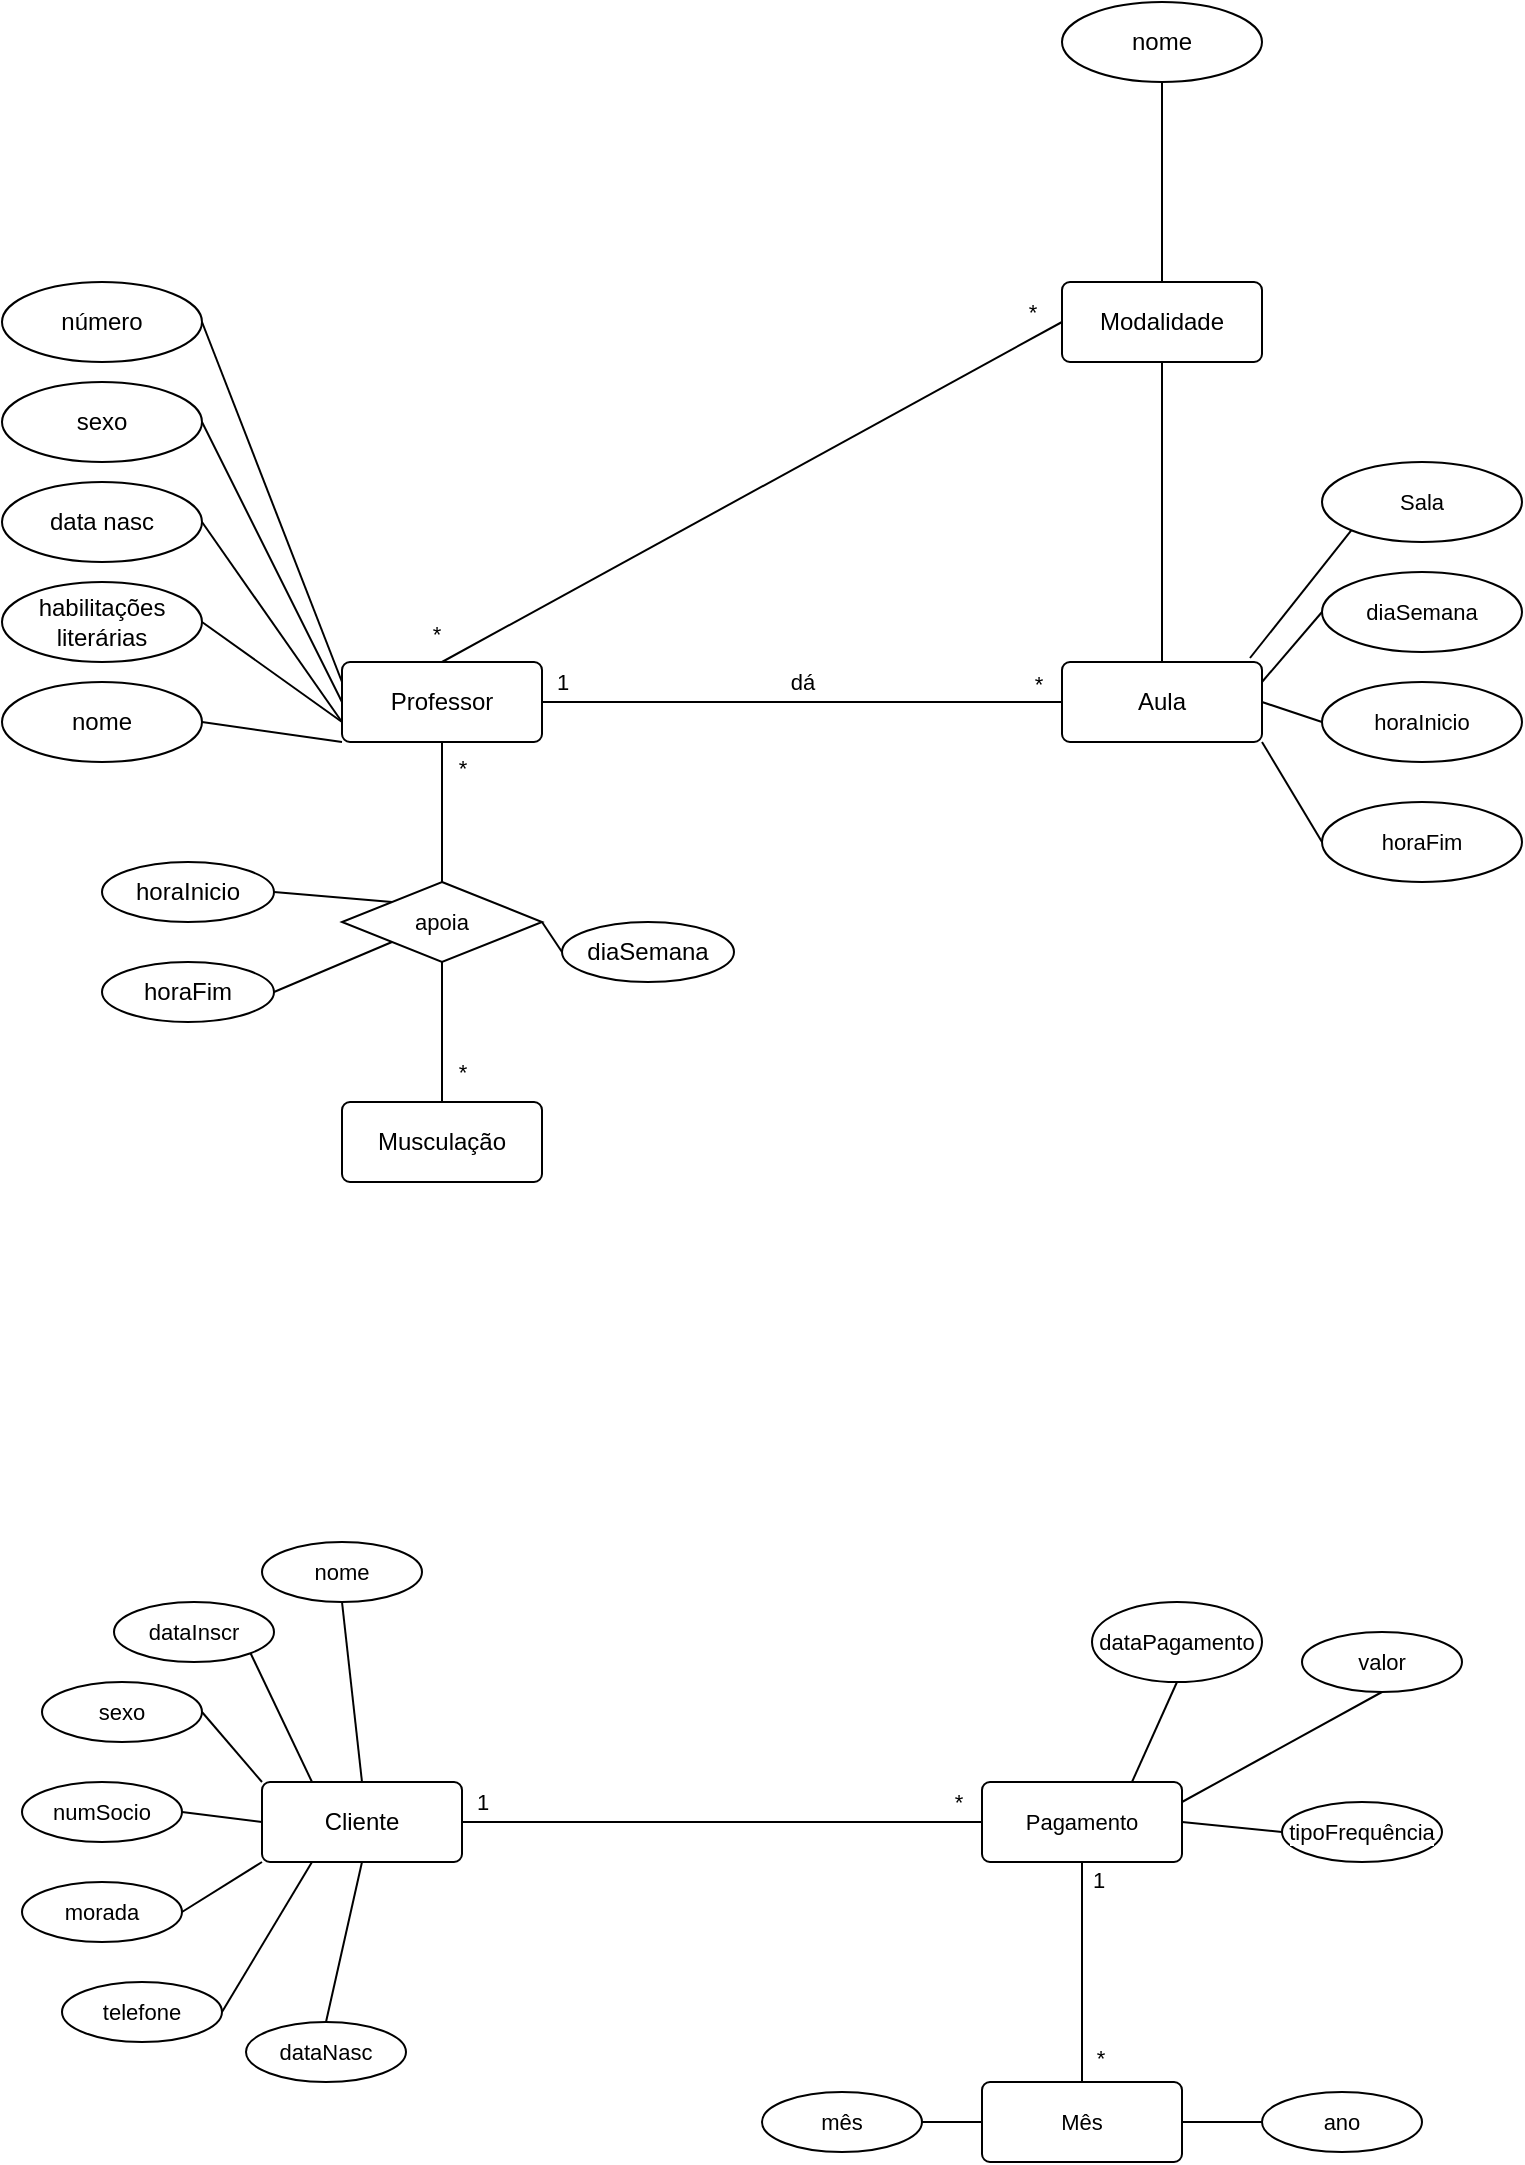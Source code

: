 <mxfile version="23.1.7" type="github">
  <diagram name="Página-1" id="WsrWBZAXP-trHbtOgq2g">
    <mxGraphModel dx="788" dy="1695" grid="1" gridSize="10" guides="1" tooltips="1" connect="1" arrows="1" fold="1" page="1" pageScale="1" pageWidth="827" pageHeight="1169" math="0" shadow="0">
      <root>
        <mxCell id="0" />
        <mxCell id="1" parent="0" />
        <mxCell id="QugZ5WU5OdrCgATYYlf3-1" value="Musculação" style="rounded=1;arcSize=10;whiteSpace=wrap;html=1;align=center;" vertex="1" parent="1">
          <mxGeometry x="190" y="290" width="100" height="40" as="geometry" />
        </mxCell>
        <mxCell id="QugZ5WU5OdrCgATYYlf3-67" style="edgeStyle=none;rounded=0;orthogonalLoop=1;jettySize=auto;html=1;exitX=1;exitY=0.5;exitDx=0;exitDy=0;entryX=0;entryY=0.5;entryDx=0;entryDy=0;strokeColor=default;align=center;verticalAlign=middle;fontFamily=Helvetica;fontSize=11;fontColor=default;labelBackgroundColor=default;endArrow=none;endFill=0;" edge="1" parent="1" source="QugZ5WU5OdrCgATYYlf3-2" target="QugZ5WU5OdrCgATYYlf3-63">
          <mxGeometry relative="1" as="geometry" />
        </mxCell>
        <mxCell id="QugZ5WU5OdrCgATYYlf3-2" value="Cliente" style="rounded=1;arcSize=10;whiteSpace=wrap;html=1;align=center;" vertex="1" parent="1">
          <mxGeometry x="150" y="630" width="100" height="40" as="geometry" />
        </mxCell>
        <mxCell id="QugZ5WU5OdrCgATYYlf3-22" style="edgeStyle=none;rounded=0;orthogonalLoop=1;jettySize=auto;html=1;exitX=1;exitY=0.5;exitDx=0;exitDy=0;entryX=0;entryY=0.5;entryDx=0;entryDy=0;strokeColor=default;align=center;verticalAlign=middle;fontFamily=Helvetica;fontSize=11;fontColor=default;labelBackgroundColor=default;endArrow=none;endFill=0;" edge="1" parent="1" source="QugZ5WU5OdrCgATYYlf3-3" target="QugZ5WU5OdrCgATYYlf3-20">
          <mxGeometry relative="1" as="geometry" />
        </mxCell>
        <mxCell id="QugZ5WU5OdrCgATYYlf3-23" style="edgeStyle=none;rounded=0;orthogonalLoop=1;jettySize=auto;html=1;exitX=0.5;exitY=0;exitDx=0;exitDy=0;entryX=0;entryY=0.5;entryDx=0;entryDy=0;strokeColor=default;align=center;verticalAlign=middle;fontFamily=Helvetica;fontSize=11;fontColor=default;labelBackgroundColor=default;endArrow=none;endFill=0;" edge="1" parent="1" source="QugZ5WU5OdrCgATYYlf3-3" target="QugZ5WU5OdrCgATYYlf3-21">
          <mxGeometry relative="1" as="geometry" />
        </mxCell>
        <mxCell id="QugZ5WU5OdrCgATYYlf3-3" value="Professor" style="rounded=1;arcSize=10;whiteSpace=wrap;html=1;align=center;" vertex="1" parent="1">
          <mxGeometry x="190" y="70" width="100" height="40" as="geometry" />
        </mxCell>
        <mxCell id="QugZ5WU5OdrCgATYYlf3-19" style="edgeStyle=none;rounded=0;orthogonalLoop=1;jettySize=auto;html=1;exitX=1;exitY=0.5;exitDx=0;exitDy=0;entryX=0;entryY=1;entryDx=0;entryDy=0;strokeColor=default;align=center;verticalAlign=middle;fontFamily=Helvetica;fontSize=11;fontColor=default;labelBackgroundColor=default;endArrow=none;endFill=0;" edge="1" parent="1" source="QugZ5WU5OdrCgATYYlf3-4" target="QugZ5WU5OdrCgATYYlf3-3">
          <mxGeometry relative="1" as="geometry" />
        </mxCell>
        <mxCell id="QugZ5WU5OdrCgATYYlf3-4" value="nome" style="ellipse;whiteSpace=wrap;html=1;align=center;" vertex="1" parent="1">
          <mxGeometry x="20" y="80" width="100" height="40" as="geometry" />
        </mxCell>
        <mxCell id="QugZ5WU5OdrCgATYYlf3-12" style="rounded=0;orthogonalLoop=1;jettySize=auto;html=1;exitX=1;exitY=0.5;exitDx=0;exitDy=0;entryX=0;entryY=0.25;entryDx=0;entryDy=0;endArrow=none;endFill=0;" edge="1" parent="1" source="QugZ5WU5OdrCgATYYlf3-5" target="QugZ5WU5OdrCgATYYlf3-3">
          <mxGeometry relative="1" as="geometry" />
        </mxCell>
        <mxCell id="QugZ5WU5OdrCgATYYlf3-5" value="número" style="ellipse;whiteSpace=wrap;html=1;align=center;" vertex="1" parent="1">
          <mxGeometry x="20" y="-120" width="100" height="40" as="geometry" />
        </mxCell>
        <mxCell id="QugZ5WU5OdrCgATYYlf3-15" style="edgeStyle=none;rounded=0;orthogonalLoop=1;jettySize=auto;html=1;exitX=1;exitY=0.5;exitDx=0;exitDy=0;entryX=0;entryY=0.5;entryDx=0;entryDy=0;strokeColor=default;align=center;verticalAlign=middle;fontFamily=Helvetica;fontSize=11;fontColor=default;labelBackgroundColor=default;endArrow=none;endFill=0;" edge="1" parent="1" source="QugZ5WU5OdrCgATYYlf3-6" target="QugZ5WU5OdrCgATYYlf3-3">
          <mxGeometry relative="1" as="geometry" />
        </mxCell>
        <mxCell id="QugZ5WU5OdrCgATYYlf3-6" value="sexo" style="ellipse;whiteSpace=wrap;html=1;align=center;" vertex="1" parent="1">
          <mxGeometry x="20" y="-70" width="100" height="40" as="geometry" />
        </mxCell>
        <mxCell id="QugZ5WU5OdrCgATYYlf3-17" style="edgeStyle=none;rounded=0;orthogonalLoop=1;jettySize=auto;html=1;exitX=1;exitY=0.5;exitDx=0;exitDy=0;entryX=0;entryY=0.75;entryDx=0;entryDy=0;strokeColor=default;align=center;verticalAlign=middle;fontFamily=Helvetica;fontSize=11;fontColor=default;labelBackgroundColor=default;endArrow=none;endFill=0;" edge="1" parent="1" source="QugZ5WU5OdrCgATYYlf3-8" target="QugZ5WU5OdrCgATYYlf3-3">
          <mxGeometry relative="1" as="geometry" />
        </mxCell>
        <mxCell id="QugZ5WU5OdrCgATYYlf3-8" value="data nasc" style="ellipse;whiteSpace=wrap;html=1;align=center;" vertex="1" parent="1">
          <mxGeometry x="20" y="-20" width="100" height="40" as="geometry" />
        </mxCell>
        <mxCell id="QugZ5WU5OdrCgATYYlf3-18" style="edgeStyle=none;rounded=0;orthogonalLoop=1;jettySize=auto;html=1;exitX=1;exitY=0.5;exitDx=0;exitDy=0;entryX=0;entryY=0.75;entryDx=0;entryDy=0;strokeColor=default;align=center;verticalAlign=middle;fontFamily=Helvetica;fontSize=11;fontColor=default;labelBackgroundColor=default;endArrow=none;endFill=0;" edge="1" parent="1" source="QugZ5WU5OdrCgATYYlf3-9" target="QugZ5WU5OdrCgATYYlf3-3">
          <mxGeometry relative="1" as="geometry" />
        </mxCell>
        <mxCell id="QugZ5WU5OdrCgATYYlf3-9" value="habilitações literárias" style="ellipse;whiteSpace=wrap;html=1;align=center;" vertex="1" parent="1">
          <mxGeometry x="20" y="30" width="100" height="40" as="geometry" />
        </mxCell>
        <mxCell id="QugZ5WU5OdrCgATYYlf3-24" style="edgeStyle=none;rounded=0;orthogonalLoop=1;jettySize=auto;html=1;exitX=0.5;exitY=0;exitDx=0;exitDy=0;entryX=0.5;entryY=1;entryDx=0;entryDy=0;strokeColor=default;align=center;verticalAlign=middle;fontFamily=Helvetica;fontSize=11;fontColor=default;labelBackgroundColor=default;endArrow=none;endFill=0;" edge="1" parent="1" source="QugZ5WU5OdrCgATYYlf3-20" target="QugZ5WU5OdrCgATYYlf3-21">
          <mxGeometry relative="1" as="geometry" />
        </mxCell>
        <mxCell id="QugZ5WU5OdrCgATYYlf3-20" value="Aula" style="rounded=1;arcSize=10;whiteSpace=wrap;html=1;align=center;" vertex="1" parent="1">
          <mxGeometry x="550" y="70" width="100" height="40" as="geometry" />
        </mxCell>
        <mxCell id="QugZ5WU5OdrCgATYYlf3-26" style="edgeStyle=none;rounded=0;orthogonalLoop=1;jettySize=auto;html=1;exitX=0.5;exitY=0;exitDx=0;exitDy=0;entryX=0.5;entryY=1;entryDx=0;entryDy=0;strokeColor=default;align=center;verticalAlign=middle;fontFamily=Helvetica;fontSize=11;fontColor=default;labelBackgroundColor=default;endArrow=none;endFill=0;" edge="1" parent="1" source="QugZ5WU5OdrCgATYYlf3-21" target="QugZ5WU5OdrCgATYYlf3-25">
          <mxGeometry relative="1" as="geometry" />
        </mxCell>
        <mxCell id="QugZ5WU5OdrCgATYYlf3-21" value="Modalidade" style="rounded=1;arcSize=10;whiteSpace=wrap;html=1;align=center;" vertex="1" parent="1">
          <mxGeometry x="550" y="-120" width="100" height="40" as="geometry" />
        </mxCell>
        <mxCell id="QugZ5WU5OdrCgATYYlf3-25" value="nome" style="ellipse;whiteSpace=wrap;html=1;align=center;" vertex="1" parent="1">
          <mxGeometry x="550" y="-260" width="100" height="40" as="geometry" />
        </mxCell>
        <mxCell id="QugZ5WU5OdrCgATYYlf3-27" value="1" style="text;html=1;align=center;verticalAlign=middle;resizable=0;points=[];autosize=1;strokeColor=none;fillColor=none;fontFamily=Helvetica;fontSize=11;fontColor=default;labelBackgroundColor=default;" vertex="1" parent="1">
          <mxGeometry x="285" y="65" width="30" height="30" as="geometry" />
        </mxCell>
        <mxCell id="QugZ5WU5OdrCgATYYlf3-28" value="*" style="text;html=1;align=center;verticalAlign=middle;resizable=0;points=[];autosize=1;strokeColor=none;fillColor=none;fontFamily=Helvetica;fontSize=11;fontColor=default;labelBackgroundColor=default;" vertex="1" parent="1">
          <mxGeometry x="523" y="66" width="30" height="30" as="geometry" />
        </mxCell>
        <mxCell id="QugZ5WU5OdrCgATYYlf3-30" style="edgeStyle=none;rounded=0;orthogonalLoop=1;jettySize=auto;html=1;exitX=0.5;exitY=0;exitDx=0;exitDy=0;entryX=0.5;entryY=1;entryDx=0;entryDy=0;strokeColor=default;align=center;verticalAlign=middle;fontFamily=Helvetica;fontSize=11;fontColor=default;labelBackgroundColor=default;endArrow=none;endFill=0;" edge="1" parent="1" source="QugZ5WU5OdrCgATYYlf3-29" target="QugZ5WU5OdrCgATYYlf3-3">
          <mxGeometry relative="1" as="geometry" />
        </mxCell>
        <mxCell id="QugZ5WU5OdrCgATYYlf3-31" style="edgeStyle=none;rounded=0;orthogonalLoop=1;jettySize=auto;html=1;exitX=0.5;exitY=1;exitDx=0;exitDy=0;entryX=0.5;entryY=0;entryDx=0;entryDy=0;strokeColor=default;align=center;verticalAlign=middle;fontFamily=Helvetica;fontSize=11;fontColor=default;labelBackgroundColor=default;endArrow=none;endFill=0;" edge="1" parent="1" source="QugZ5WU5OdrCgATYYlf3-29" target="QugZ5WU5OdrCgATYYlf3-1">
          <mxGeometry relative="1" as="geometry" />
        </mxCell>
        <mxCell id="QugZ5WU5OdrCgATYYlf3-29" value="apoia" style="shape=rhombus;perimeter=rhombusPerimeter;whiteSpace=wrap;html=1;align=center;fontFamily=Helvetica;fontSize=11;fontColor=default;labelBackgroundColor=default;" vertex="1" parent="1">
          <mxGeometry x="190" y="180" width="100" height="40" as="geometry" />
        </mxCell>
        <mxCell id="QugZ5WU5OdrCgATYYlf3-32" value="dá" style="text;html=1;align=center;verticalAlign=middle;resizable=0;points=[];autosize=1;strokeColor=none;fillColor=none;fontFamily=Helvetica;fontSize=11;fontColor=default;labelBackgroundColor=default;" vertex="1" parent="1">
          <mxGeometry x="400" y="65" width="40" height="30" as="geometry" />
        </mxCell>
        <mxCell id="QugZ5WU5OdrCgATYYlf3-34" style="edgeStyle=none;rounded=0;orthogonalLoop=1;jettySize=auto;html=1;exitX=0;exitY=0.5;exitDx=0;exitDy=0;entryX=1;entryY=0.5;entryDx=0;entryDy=0;strokeColor=default;align=center;verticalAlign=middle;fontFamily=Helvetica;fontSize=11;fontColor=default;labelBackgroundColor=default;endArrow=none;endFill=0;" edge="1" parent="1" source="QugZ5WU5OdrCgATYYlf3-33" target="QugZ5WU5OdrCgATYYlf3-29">
          <mxGeometry relative="1" as="geometry" />
        </mxCell>
        <mxCell id="QugZ5WU5OdrCgATYYlf3-33" value="diaSemana" style="ellipse;whiteSpace=wrap;html=1;align=center;" vertex="1" parent="1">
          <mxGeometry x="300" y="200" width="86" height="30" as="geometry" />
        </mxCell>
        <mxCell id="QugZ5WU5OdrCgATYYlf3-36" style="edgeStyle=none;rounded=0;orthogonalLoop=1;jettySize=auto;html=1;exitX=1;exitY=0.5;exitDx=0;exitDy=0;entryX=0;entryY=0;entryDx=0;entryDy=0;strokeColor=default;align=center;verticalAlign=middle;fontFamily=Helvetica;fontSize=11;fontColor=default;labelBackgroundColor=default;endArrow=none;endFill=0;" edge="1" parent="1" source="QugZ5WU5OdrCgATYYlf3-35" target="QugZ5WU5OdrCgATYYlf3-29">
          <mxGeometry relative="1" as="geometry" />
        </mxCell>
        <mxCell id="QugZ5WU5OdrCgATYYlf3-35" value="horaInicio" style="ellipse;whiteSpace=wrap;html=1;align=center;" vertex="1" parent="1">
          <mxGeometry x="70" y="170" width="86" height="30" as="geometry" />
        </mxCell>
        <mxCell id="QugZ5WU5OdrCgATYYlf3-38" style="edgeStyle=none;rounded=0;orthogonalLoop=1;jettySize=auto;html=1;exitX=1;exitY=0.5;exitDx=0;exitDy=0;entryX=0;entryY=1;entryDx=0;entryDy=0;strokeColor=default;align=center;verticalAlign=middle;fontFamily=Helvetica;fontSize=11;fontColor=default;labelBackgroundColor=default;endArrow=none;endFill=0;" edge="1" parent="1" source="QugZ5WU5OdrCgATYYlf3-37" target="QugZ5WU5OdrCgATYYlf3-29">
          <mxGeometry relative="1" as="geometry" />
        </mxCell>
        <mxCell id="QugZ5WU5OdrCgATYYlf3-37" value="horaFim" style="ellipse;whiteSpace=wrap;html=1;align=center;" vertex="1" parent="1">
          <mxGeometry x="70" y="220" width="86" height="30" as="geometry" />
        </mxCell>
        <mxCell id="QugZ5WU5OdrCgATYYlf3-40" value="*" style="text;html=1;align=center;verticalAlign=middle;resizable=0;points=[];autosize=1;strokeColor=none;fillColor=none;fontFamily=Helvetica;fontSize=11;fontColor=default;labelBackgroundColor=default;" vertex="1" parent="1">
          <mxGeometry x="235" y="108" width="30" height="30" as="geometry" />
        </mxCell>
        <mxCell id="QugZ5WU5OdrCgATYYlf3-41" value="*" style="text;html=1;align=center;verticalAlign=middle;resizable=0;points=[];autosize=1;strokeColor=none;fillColor=none;fontFamily=Helvetica;fontSize=11;fontColor=default;labelBackgroundColor=default;" vertex="1" parent="1">
          <mxGeometry x="235" y="260" width="30" height="30" as="geometry" />
        </mxCell>
        <mxCell id="QugZ5WU5OdrCgATYYlf3-42" value="Sala" style="ellipse;whiteSpace=wrap;html=1;align=center;fontFamily=Helvetica;fontSize=11;fontColor=default;labelBackgroundColor=default;" vertex="1" parent="1">
          <mxGeometry x="680" y="-30" width="100" height="40" as="geometry" />
        </mxCell>
        <mxCell id="QugZ5WU5OdrCgATYYlf3-52" style="edgeStyle=none;rounded=0;orthogonalLoop=1;jettySize=auto;html=1;exitX=0;exitY=0.5;exitDx=0;exitDy=0;entryX=1;entryY=0.25;entryDx=0;entryDy=0;strokeColor=default;align=center;verticalAlign=middle;fontFamily=Helvetica;fontSize=11;fontColor=default;labelBackgroundColor=default;endArrow=none;endFill=0;" edge="1" parent="1" source="QugZ5WU5OdrCgATYYlf3-43" target="QugZ5WU5OdrCgATYYlf3-20">
          <mxGeometry relative="1" as="geometry" />
        </mxCell>
        <mxCell id="QugZ5WU5OdrCgATYYlf3-43" value="diaSemana" style="ellipse;whiteSpace=wrap;html=1;align=center;fontFamily=Helvetica;fontSize=11;fontColor=default;labelBackgroundColor=default;" vertex="1" parent="1">
          <mxGeometry x="680" y="25" width="100" height="40" as="geometry" />
        </mxCell>
        <mxCell id="QugZ5WU5OdrCgATYYlf3-49" style="edgeStyle=none;rounded=0;orthogonalLoop=1;jettySize=auto;html=1;exitX=0;exitY=0.5;exitDx=0;exitDy=0;entryX=1;entryY=0.5;entryDx=0;entryDy=0;strokeColor=default;align=center;verticalAlign=middle;fontFamily=Helvetica;fontSize=11;fontColor=default;labelBackgroundColor=default;endArrow=none;endFill=0;" edge="1" parent="1" source="QugZ5WU5OdrCgATYYlf3-44" target="QugZ5WU5OdrCgATYYlf3-20">
          <mxGeometry relative="1" as="geometry" />
        </mxCell>
        <mxCell id="QugZ5WU5OdrCgATYYlf3-44" value="horaInicio" style="ellipse;whiteSpace=wrap;html=1;align=center;fontFamily=Helvetica;fontSize=11;fontColor=default;labelBackgroundColor=default;" vertex="1" parent="1">
          <mxGeometry x="680" y="80" width="100" height="40" as="geometry" />
        </mxCell>
        <mxCell id="QugZ5WU5OdrCgATYYlf3-50" style="edgeStyle=none;rounded=0;orthogonalLoop=1;jettySize=auto;html=1;exitX=0;exitY=0.5;exitDx=0;exitDy=0;entryX=1;entryY=1;entryDx=0;entryDy=0;strokeColor=default;align=center;verticalAlign=middle;fontFamily=Helvetica;fontSize=11;fontColor=default;labelBackgroundColor=default;endArrow=none;endFill=0;" edge="1" parent="1" source="QugZ5WU5OdrCgATYYlf3-45" target="QugZ5WU5OdrCgATYYlf3-20">
          <mxGeometry relative="1" as="geometry" />
        </mxCell>
        <mxCell id="QugZ5WU5OdrCgATYYlf3-45" value="horaFim" style="ellipse;whiteSpace=wrap;html=1;align=center;fontFamily=Helvetica;fontSize=11;fontColor=default;labelBackgroundColor=default;" vertex="1" parent="1">
          <mxGeometry x="680" y="140" width="100" height="40" as="geometry" />
        </mxCell>
        <mxCell id="QugZ5WU5OdrCgATYYlf3-53" style="edgeStyle=none;rounded=0;orthogonalLoop=1;jettySize=auto;html=1;exitX=0;exitY=1;exitDx=0;exitDy=0;entryX=0.94;entryY=-0.05;entryDx=0;entryDy=0;entryPerimeter=0;strokeColor=default;align=center;verticalAlign=middle;fontFamily=Helvetica;fontSize=11;fontColor=default;labelBackgroundColor=default;endArrow=none;endFill=0;" edge="1" parent="1" source="QugZ5WU5OdrCgATYYlf3-42" target="QugZ5WU5OdrCgATYYlf3-20">
          <mxGeometry relative="1" as="geometry" />
        </mxCell>
        <mxCell id="QugZ5WU5OdrCgATYYlf3-85" style="edgeStyle=none;rounded=0;orthogonalLoop=1;jettySize=auto;html=1;exitX=1;exitY=0.5;exitDx=0;exitDy=0;entryX=0;entryY=0;entryDx=0;entryDy=0;strokeColor=default;align=center;verticalAlign=middle;fontFamily=Helvetica;fontSize=11;fontColor=default;labelBackgroundColor=default;endArrow=none;endFill=0;" edge="1" parent="1" source="QugZ5WU5OdrCgATYYlf3-54" target="QugZ5WU5OdrCgATYYlf3-2">
          <mxGeometry relative="1" as="geometry" />
        </mxCell>
        <mxCell id="QugZ5WU5OdrCgATYYlf3-54" value="sexo" style="ellipse;whiteSpace=wrap;html=1;align=center;fontFamily=Helvetica;fontSize=11;fontColor=default;labelBackgroundColor=default;" vertex="1" parent="1">
          <mxGeometry x="40" y="580" width="80" height="30" as="geometry" />
        </mxCell>
        <mxCell id="QugZ5WU5OdrCgATYYlf3-84" style="edgeStyle=none;rounded=0;orthogonalLoop=1;jettySize=auto;html=1;exitX=1;exitY=0.5;exitDx=0;exitDy=0;entryX=0;entryY=0.5;entryDx=0;entryDy=0;strokeColor=default;align=center;verticalAlign=middle;fontFamily=Helvetica;fontSize=11;fontColor=default;labelBackgroundColor=default;endArrow=none;endFill=0;" edge="1" parent="1" source="QugZ5WU5OdrCgATYYlf3-56" target="QugZ5WU5OdrCgATYYlf3-2">
          <mxGeometry relative="1" as="geometry" />
        </mxCell>
        <mxCell id="QugZ5WU5OdrCgATYYlf3-56" value="numSocio" style="ellipse;whiteSpace=wrap;html=1;align=center;fontFamily=Helvetica;fontSize=11;fontColor=default;labelBackgroundColor=default;" vertex="1" parent="1">
          <mxGeometry x="30" y="630" width="80" height="30" as="geometry" />
        </mxCell>
        <mxCell id="QugZ5WU5OdrCgATYYlf3-88" style="edgeStyle=none;rounded=0;orthogonalLoop=1;jettySize=auto;html=1;exitX=0.5;exitY=1;exitDx=0;exitDy=0;entryX=0.5;entryY=0;entryDx=0;entryDy=0;strokeColor=default;align=center;verticalAlign=middle;fontFamily=Helvetica;fontSize=11;fontColor=default;labelBackgroundColor=default;endArrow=none;endFill=0;" edge="1" parent="1" source="QugZ5WU5OdrCgATYYlf3-57" target="QugZ5WU5OdrCgATYYlf3-2">
          <mxGeometry relative="1" as="geometry" />
        </mxCell>
        <mxCell id="QugZ5WU5OdrCgATYYlf3-57" value="nome" style="ellipse;whiteSpace=wrap;html=1;align=center;fontFamily=Helvetica;fontSize=11;fontColor=default;labelBackgroundColor=default;" vertex="1" parent="1">
          <mxGeometry x="150" y="510" width="80" height="30" as="geometry" />
        </mxCell>
        <mxCell id="QugZ5WU5OdrCgATYYlf3-90" style="edgeStyle=none;rounded=0;orthogonalLoop=1;jettySize=auto;html=1;exitX=0.5;exitY=0;exitDx=0;exitDy=0;entryX=0.5;entryY=1;entryDx=0;entryDy=0;strokeColor=default;align=center;verticalAlign=middle;fontFamily=Helvetica;fontSize=11;fontColor=default;labelBackgroundColor=default;endArrow=none;endFill=0;" edge="1" parent="1" source="QugZ5WU5OdrCgATYYlf3-59" target="QugZ5WU5OdrCgATYYlf3-2">
          <mxGeometry relative="1" as="geometry" />
        </mxCell>
        <mxCell id="QugZ5WU5OdrCgATYYlf3-59" value="dataNasc" style="ellipse;whiteSpace=wrap;html=1;align=center;fontFamily=Helvetica;fontSize=11;fontColor=default;labelBackgroundColor=default;" vertex="1" parent="1">
          <mxGeometry x="142" y="750" width="80" height="30" as="geometry" />
        </mxCell>
        <mxCell id="QugZ5WU5OdrCgATYYlf3-83" style="edgeStyle=none;rounded=0;orthogonalLoop=1;jettySize=auto;html=1;exitX=1;exitY=0.5;exitDx=0;exitDy=0;entryX=0;entryY=1;entryDx=0;entryDy=0;strokeColor=default;align=center;verticalAlign=middle;fontFamily=Helvetica;fontSize=11;fontColor=default;labelBackgroundColor=default;endArrow=none;endFill=0;" edge="1" parent="1" source="QugZ5WU5OdrCgATYYlf3-60" target="QugZ5WU5OdrCgATYYlf3-2">
          <mxGeometry relative="1" as="geometry" />
        </mxCell>
        <mxCell id="QugZ5WU5OdrCgATYYlf3-60" value="morada" style="ellipse;whiteSpace=wrap;html=1;align=center;fontFamily=Helvetica;fontSize=11;fontColor=default;labelBackgroundColor=default;" vertex="1" parent="1">
          <mxGeometry x="30" y="680" width="80" height="30" as="geometry" />
        </mxCell>
        <mxCell id="QugZ5WU5OdrCgATYYlf3-82" style="edgeStyle=none;rounded=0;orthogonalLoop=1;jettySize=auto;html=1;exitX=1;exitY=0.5;exitDx=0;exitDy=0;entryX=0.25;entryY=1;entryDx=0;entryDy=0;strokeColor=default;align=center;verticalAlign=middle;fontFamily=Helvetica;fontSize=11;fontColor=default;labelBackgroundColor=default;endArrow=none;endFill=0;" edge="1" parent="1" source="QugZ5WU5OdrCgATYYlf3-61" target="QugZ5WU5OdrCgATYYlf3-2">
          <mxGeometry relative="1" as="geometry" />
        </mxCell>
        <mxCell id="QugZ5WU5OdrCgATYYlf3-61" value="telefone" style="ellipse;whiteSpace=wrap;html=1;align=center;fontFamily=Helvetica;fontSize=11;fontColor=default;labelBackgroundColor=default;" vertex="1" parent="1">
          <mxGeometry x="50" y="730" width="80" height="30" as="geometry" />
        </mxCell>
        <mxCell id="QugZ5WU5OdrCgATYYlf3-87" style="edgeStyle=none;rounded=0;orthogonalLoop=1;jettySize=auto;html=1;exitX=1;exitY=1;exitDx=0;exitDy=0;entryX=0.25;entryY=0;entryDx=0;entryDy=0;strokeColor=default;align=center;verticalAlign=middle;fontFamily=Helvetica;fontSize=11;fontColor=default;labelBackgroundColor=default;endArrow=none;endFill=0;" edge="1" parent="1" source="QugZ5WU5OdrCgATYYlf3-62" target="QugZ5WU5OdrCgATYYlf3-2">
          <mxGeometry relative="1" as="geometry" />
        </mxCell>
        <mxCell id="QugZ5WU5OdrCgATYYlf3-62" value="dataInscr" style="ellipse;whiteSpace=wrap;html=1;align=center;fontFamily=Helvetica;fontSize=11;fontColor=default;labelBackgroundColor=default;" vertex="1" parent="1">
          <mxGeometry x="76" y="540" width="80" height="30" as="geometry" />
        </mxCell>
        <mxCell id="QugZ5WU5OdrCgATYYlf3-63" value="Pagamento" style="rounded=1;arcSize=10;whiteSpace=wrap;html=1;align=center;fontFamily=Helvetica;fontSize=11;fontColor=default;labelBackgroundColor=default;" vertex="1" parent="1">
          <mxGeometry x="510" y="630" width="100" height="40" as="geometry" />
        </mxCell>
        <mxCell id="QugZ5WU5OdrCgATYYlf3-91" style="edgeStyle=none;rounded=0;orthogonalLoop=1;jettySize=auto;html=1;exitX=0.5;exitY=1;exitDx=0;exitDy=0;entryX=0.75;entryY=0;entryDx=0;entryDy=0;strokeColor=default;align=center;verticalAlign=middle;fontFamily=Helvetica;fontSize=11;fontColor=default;labelBackgroundColor=default;endArrow=none;endFill=0;" edge="1" parent="1" source="QugZ5WU5OdrCgATYYlf3-65" target="QugZ5WU5OdrCgATYYlf3-63">
          <mxGeometry relative="1" as="geometry" />
        </mxCell>
        <mxCell id="QugZ5WU5OdrCgATYYlf3-65" value="dataPagamento" style="ellipse;whiteSpace=wrap;html=1;align=center;fontFamily=Helvetica;fontSize=11;fontColor=default;labelBackgroundColor=default;" vertex="1" parent="1">
          <mxGeometry x="565" y="540" width="85" height="40" as="geometry" />
        </mxCell>
        <mxCell id="QugZ5WU5OdrCgATYYlf3-92" style="edgeStyle=none;rounded=0;orthogonalLoop=1;jettySize=auto;html=1;exitX=0.5;exitY=1;exitDx=0;exitDy=0;entryX=1;entryY=0.25;entryDx=0;entryDy=0;strokeColor=default;align=center;verticalAlign=middle;fontFamily=Helvetica;fontSize=11;fontColor=default;labelBackgroundColor=default;endArrow=none;endFill=0;" edge="1" parent="1" source="QugZ5WU5OdrCgATYYlf3-66" target="QugZ5WU5OdrCgATYYlf3-63">
          <mxGeometry relative="1" as="geometry" />
        </mxCell>
        <mxCell id="QugZ5WU5OdrCgATYYlf3-66" value="valor" style="ellipse;whiteSpace=wrap;html=1;align=center;fontFamily=Helvetica;fontSize=11;fontColor=default;labelBackgroundColor=default;" vertex="1" parent="1">
          <mxGeometry x="670" y="555" width="80" height="30" as="geometry" />
        </mxCell>
        <mxCell id="QugZ5WU5OdrCgATYYlf3-93" style="edgeStyle=none;rounded=0;orthogonalLoop=1;jettySize=auto;html=1;exitX=0;exitY=0.5;exitDx=0;exitDy=0;entryX=1;entryY=0.5;entryDx=0;entryDy=0;strokeColor=default;align=center;verticalAlign=middle;fontFamily=Helvetica;fontSize=11;fontColor=default;labelBackgroundColor=default;endArrow=none;endFill=0;" edge="1" parent="1" source="QugZ5WU5OdrCgATYYlf3-68" target="QugZ5WU5OdrCgATYYlf3-63">
          <mxGeometry relative="1" as="geometry" />
        </mxCell>
        <mxCell id="QugZ5WU5OdrCgATYYlf3-68" value="tipoFrequência" style="ellipse;whiteSpace=wrap;html=1;align=center;fontFamily=Helvetica;fontSize=11;fontColor=default;labelBackgroundColor=default;" vertex="1" parent="1">
          <mxGeometry x="660" y="640" width="80" height="30" as="geometry" />
        </mxCell>
        <mxCell id="QugZ5WU5OdrCgATYYlf3-69" value="*" style="text;html=1;align=center;verticalAlign=middle;resizable=0;points=[];autosize=1;strokeColor=none;fillColor=none;fontFamily=Helvetica;fontSize=11;fontColor=default;labelBackgroundColor=default;" vertex="1" parent="1">
          <mxGeometry x="483" y="625" width="30" height="30" as="geometry" />
        </mxCell>
        <mxCell id="QugZ5WU5OdrCgATYYlf3-70" value="1" style="text;html=1;align=center;verticalAlign=middle;resizable=0;points=[];autosize=1;strokeColor=none;fillColor=none;fontFamily=Helvetica;fontSize=11;fontColor=default;labelBackgroundColor=default;" vertex="1" parent="1">
          <mxGeometry x="245" y="625" width="30" height="30" as="geometry" />
        </mxCell>
        <mxCell id="QugZ5WU5OdrCgATYYlf3-73" style="edgeStyle=none;rounded=0;orthogonalLoop=1;jettySize=auto;html=1;exitX=0.5;exitY=0;exitDx=0;exitDy=0;entryX=0.5;entryY=1;entryDx=0;entryDy=0;strokeColor=default;align=center;verticalAlign=middle;fontFamily=Helvetica;fontSize=11;fontColor=default;labelBackgroundColor=default;endArrow=none;endFill=0;" edge="1" parent="1" source="QugZ5WU5OdrCgATYYlf3-72" target="QugZ5WU5OdrCgATYYlf3-63">
          <mxGeometry relative="1" as="geometry" />
        </mxCell>
        <mxCell id="QugZ5WU5OdrCgATYYlf3-72" value="Mês" style="rounded=1;arcSize=10;whiteSpace=wrap;html=1;align=center;fontFamily=Helvetica;fontSize=11;fontColor=default;labelBackgroundColor=default;" vertex="1" parent="1">
          <mxGeometry x="510" y="780" width="100" height="40" as="geometry" />
        </mxCell>
        <mxCell id="QugZ5WU5OdrCgATYYlf3-74" value="1" style="text;html=1;align=center;verticalAlign=middle;resizable=0;points=[];autosize=1;strokeColor=none;fillColor=none;fontFamily=Helvetica;fontSize=11;fontColor=default;labelBackgroundColor=default;" vertex="1" parent="1">
          <mxGeometry x="553" y="664" width="30" height="30" as="geometry" />
        </mxCell>
        <mxCell id="QugZ5WU5OdrCgATYYlf3-75" value="*" style="text;html=1;align=center;verticalAlign=middle;resizable=0;points=[];autosize=1;strokeColor=none;fillColor=none;fontFamily=Helvetica;fontSize=11;fontColor=default;labelBackgroundColor=default;" vertex="1" parent="1">
          <mxGeometry x="554" y="753" width="30" height="30" as="geometry" />
        </mxCell>
        <mxCell id="QugZ5WU5OdrCgATYYlf3-79" style="edgeStyle=none;rounded=0;orthogonalLoop=1;jettySize=auto;html=1;exitX=1;exitY=0.5;exitDx=0;exitDy=0;entryX=0;entryY=0.5;entryDx=0;entryDy=0;strokeColor=default;align=center;verticalAlign=middle;fontFamily=Helvetica;fontSize=11;fontColor=default;labelBackgroundColor=default;endArrow=none;endFill=0;" edge="1" parent="1" source="QugZ5WU5OdrCgATYYlf3-76" target="QugZ5WU5OdrCgATYYlf3-72">
          <mxGeometry relative="1" as="geometry" />
        </mxCell>
        <mxCell id="QugZ5WU5OdrCgATYYlf3-76" value="mês" style="ellipse;whiteSpace=wrap;html=1;align=center;fontFamily=Helvetica;fontSize=11;fontColor=default;labelBackgroundColor=default;" vertex="1" parent="1">
          <mxGeometry x="400" y="785" width="80" height="30" as="geometry" />
        </mxCell>
        <mxCell id="QugZ5WU5OdrCgATYYlf3-78" style="edgeStyle=none;rounded=0;orthogonalLoop=1;jettySize=auto;html=1;exitX=0;exitY=0.5;exitDx=0;exitDy=0;entryX=1;entryY=0.5;entryDx=0;entryDy=0;strokeColor=default;align=center;verticalAlign=middle;fontFamily=Helvetica;fontSize=11;fontColor=default;labelBackgroundColor=default;endArrow=none;endFill=0;" edge="1" parent="1" source="QugZ5WU5OdrCgATYYlf3-77" target="QugZ5WU5OdrCgATYYlf3-72">
          <mxGeometry relative="1" as="geometry" />
        </mxCell>
        <mxCell id="QugZ5WU5OdrCgATYYlf3-77" value="ano" style="ellipse;whiteSpace=wrap;html=1;align=center;fontFamily=Helvetica;fontSize=11;fontColor=default;labelBackgroundColor=default;" vertex="1" parent="1">
          <mxGeometry x="650" y="785" width="80" height="30" as="geometry" />
        </mxCell>
        <mxCell id="QugZ5WU5OdrCgATYYlf3-80" value="*" style="text;html=1;align=center;verticalAlign=middle;resizable=0;points=[];autosize=1;strokeColor=none;fillColor=none;fontFamily=Helvetica;fontSize=11;fontColor=default;labelBackgroundColor=default;" vertex="1" parent="1">
          <mxGeometry x="520" y="-120" width="30" height="30" as="geometry" />
        </mxCell>
        <mxCell id="QugZ5WU5OdrCgATYYlf3-81" value="*" style="text;html=1;align=center;verticalAlign=middle;resizable=0;points=[];autosize=1;strokeColor=none;fillColor=none;fontFamily=Helvetica;fontSize=11;fontColor=default;labelBackgroundColor=default;" vertex="1" parent="1">
          <mxGeometry x="222" y="41" width="30" height="30" as="geometry" />
        </mxCell>
      </root>
    </mxGraphModel>
  </diagram>
</mxfile>

